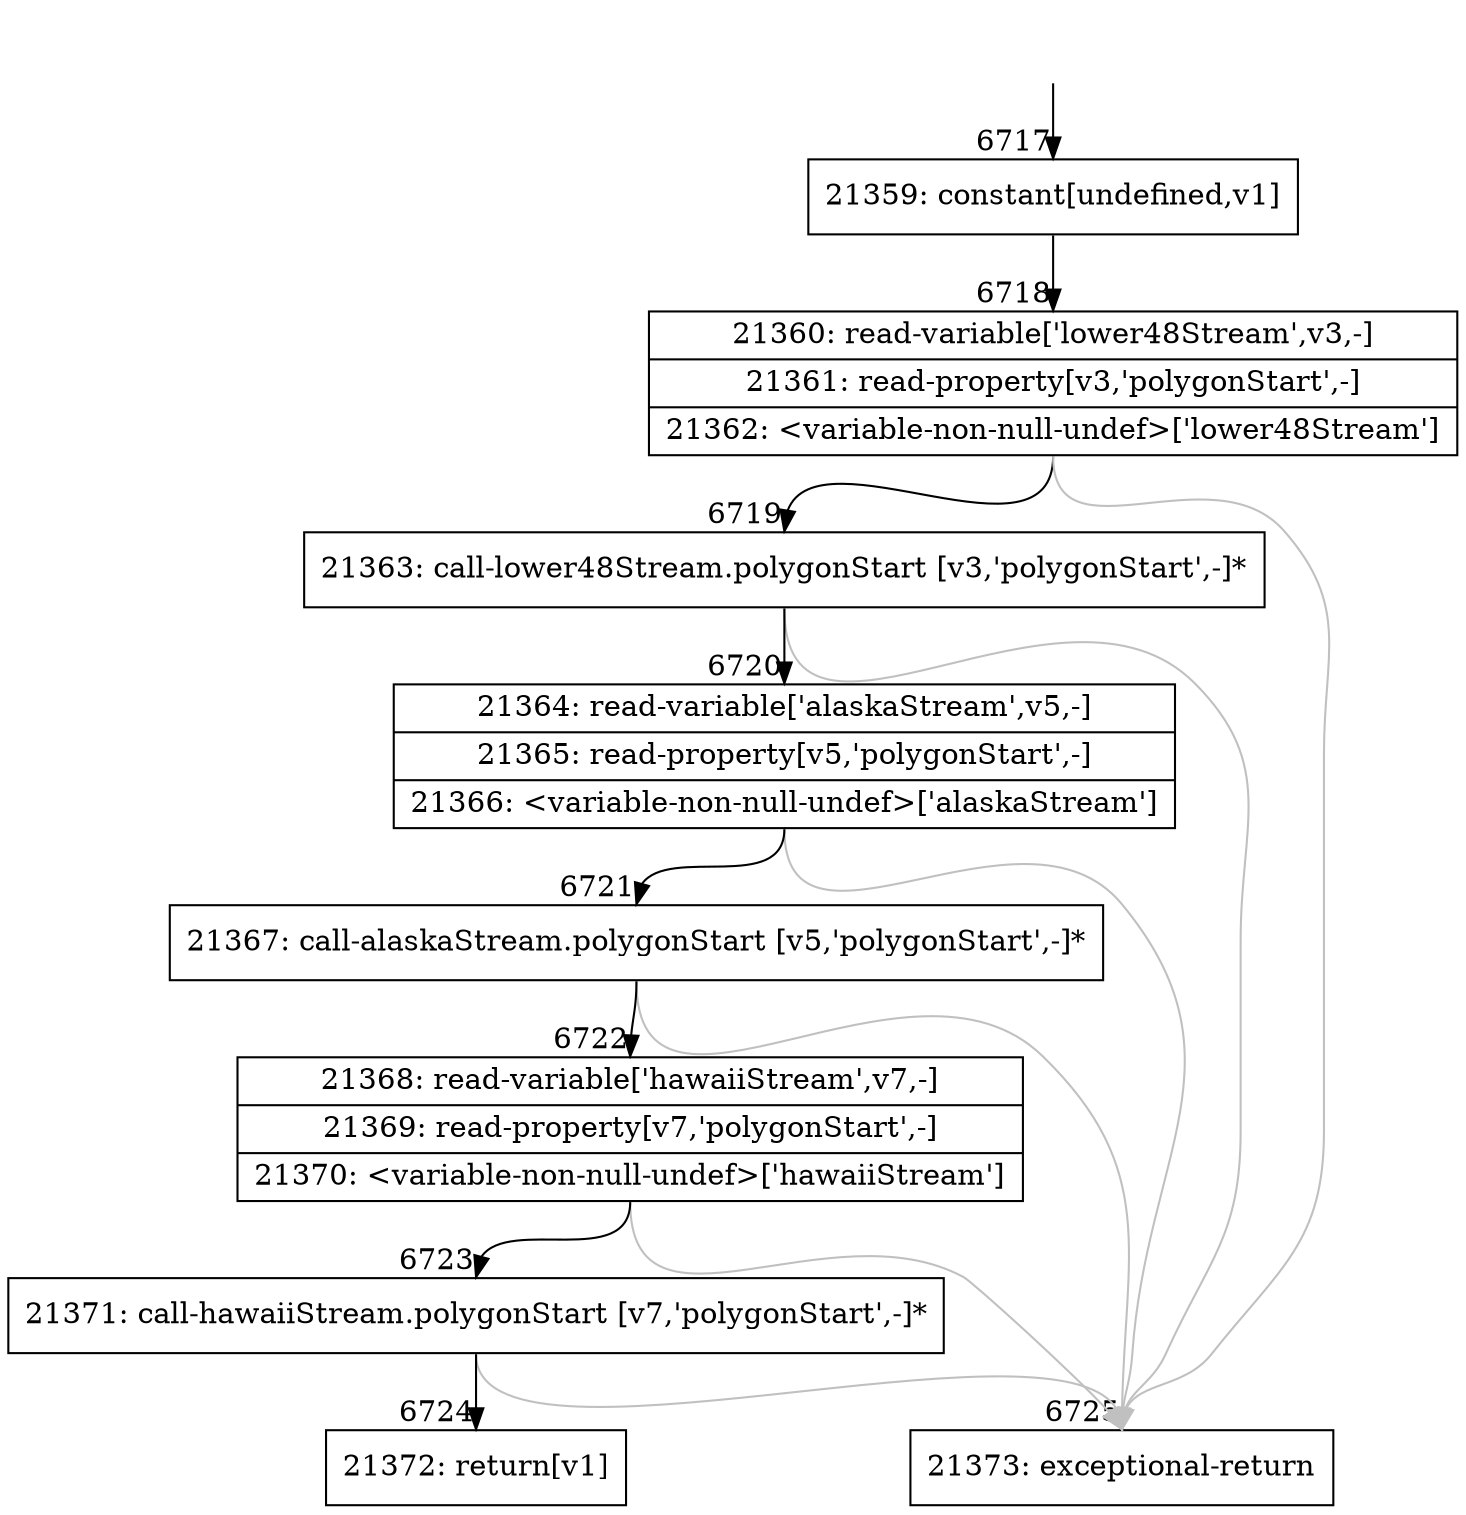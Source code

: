 digraph {
rankdir="TD"
BB_entry603[shape=none,label=""];
BB_entry603 -> BB6717 [tailport=s, headport=n, headlabel="    6717"]
BB6717 [shape=record label="{21359: constant[undefined,v1]}" ] 
BB6717 -> BB6718 [tailport=s, headport=n, headlabel="      6718"]
BB6718 [shape=record label="{21360: read-variable['lower48Stream',v3,-]|21361: read-property[v3,'polygonStart',-]|21362: \<variable-non-null-undef\>['lower48Stream']}" ] 
BB6718 -> BB6719 [tailport=s, headport=n, headlabel="      6719"]
BB6718 -> BB6725 [tailport=s, headport=n, color=gray, headlabel="      6725"]
BB6719 [shape=record label="{21363: call-lower48Stream.polygonStart [v3,'polygonStart',-]*}" ] 
BB6719 -> BB6720 [tailport=s, headport=n, headlabel="      6720"]
BB6719 -> BB6725 [tailport=s, headport=n, color=gray]
BB6720 [shape=record label="{21364: read-variable['alaskaStream',v5,-]|21365: read-property[v5,'polygonStart',-]|21366: \<variable-non-null-undef\>['alaskaStream']}" ] 
BB6720 -> BB6721 [tailport=s, headport=n, headlabel="      6721"]
BB6720 -> BB6725 [tailport=s, headport=n, color=gray]
BB6721 [shape=record label="{21367: call-alaskaStream.polygonStart [v5,'polygonStart',-]*}" ] 
BB6721 -> BB6722 [tailport=s, headport=n, headlabel="      6722"]
BB6721 -> BB6725 [tailport=s, headport=n, color=gray]
BB6722 [shape=record label="{21368: read-variable['hawaiiStream',v7,-]|21369: read-property[v7,'polygonStart',-]|21370: \<variable-non-null-undef\>['hawaiiStream']}" ] 
BB6722 -> BB6723 [tailport=s, headport=n, headlabel="      6723"]
BB6722 -> BB6725 [tailport=s, headport=n, color=gray]
BB6723 [shape=record label="{21371: call-hawaiiStream.polygonStart [v7,'polygonStart',-]*}" ] 
BB6723 -> BB6724 [tailport=s, headport=n, headlabel="      6724"]
BB6723 -> BB6725 [tailport=s, headport=n, color=gray]
BB6724 [shape=record label="{21372: return[v1]}" ] 
BB6725 [shape=record label="{21373: exceptional-return}" ] 
//#$~ 3896
}
